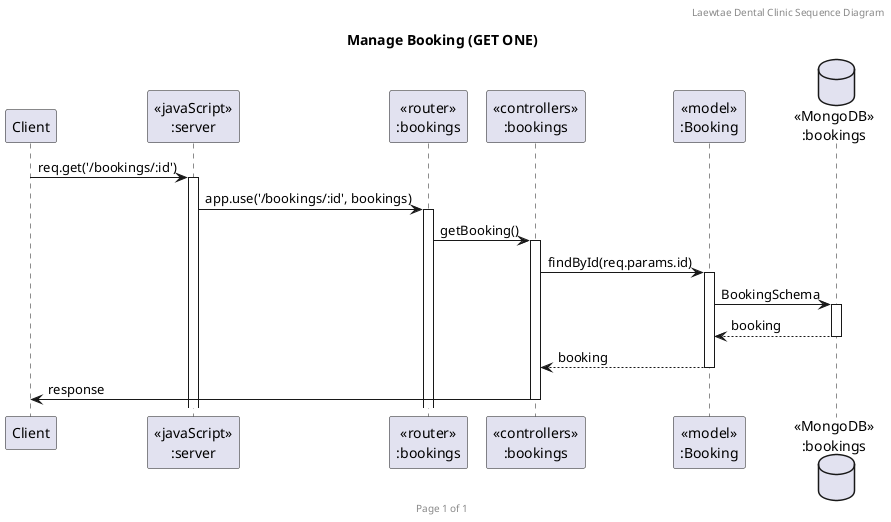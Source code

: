 @startuml Manage Booking (GET ONE)

header Laewtae Dental Clinic Sequence Diagram
footer Page %page% of %lastpage%
title "Manage Booking (GET ONE)"

participant "Client" as client
participant "<<javaScript>>\n:server" as server
participant "<<router>>\n:bookings" as routerBookings
participant "<<controllers>>\n:bookings" as controllersBookings
participant "<<model>>\n:Booking" as modelBooking
database "<<MongoDB>>\n:bookings" as BookingsDatabase

client->server ++:req.get('/bookings/:id')
server->routerBookings ++:app.use('/bookings/:id', bookings)
routerBookings -> controllersBookings ++:getBooking()
controllersBookings->modelBooking ++:findById(req.params.id)
modelBooking ->BookingsDatabase ++: BookingSchema
BookingsDatabase --> modelBooking --: booking
controllersBookings <-- modelBooking --:booking
controllersBookings->client --:response

@enduml
